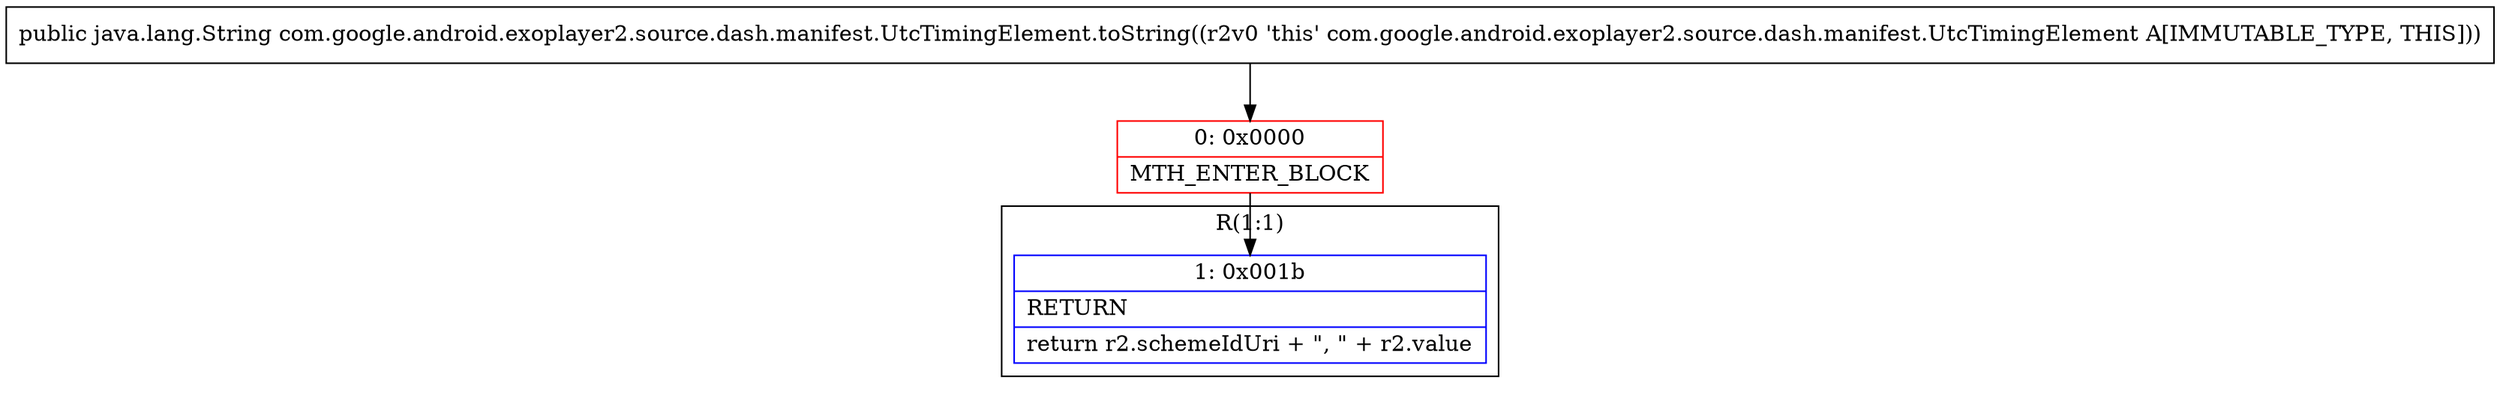 digraph "CFG forcom.google.android.exoplayer2.source.dash.manifest.UtcTimingElement.toString()Ljava\/lang\/String;" {
subgraph cluster_Region_698746227 {
label = "R(1:1)";
node [shape=record,color=blue];
Node_1 [shape=record,label="{1\:\ 0x001b|RETURN\l|return r2.schemeIdUri + \", \" + r2.value\l}"];
}
Node_0 [shape=record,color=red,label="{0\:\ 0x0000|MTH_ENTER_BLOCK\l}"];
MethodNode[shape=record,label="{public java.lang.String com.google.android.exoplayer2.source.dash.manifest.UtcTimingElement.toString((r2v0 'this' com.google.android.exoplayer2.source.dash.manifest.UtcTimingElement A[IMMUTABLE_TYPE, THIS])) }"];
MethodNode -> Node_0;
Node_0 -> Node_1;
}

